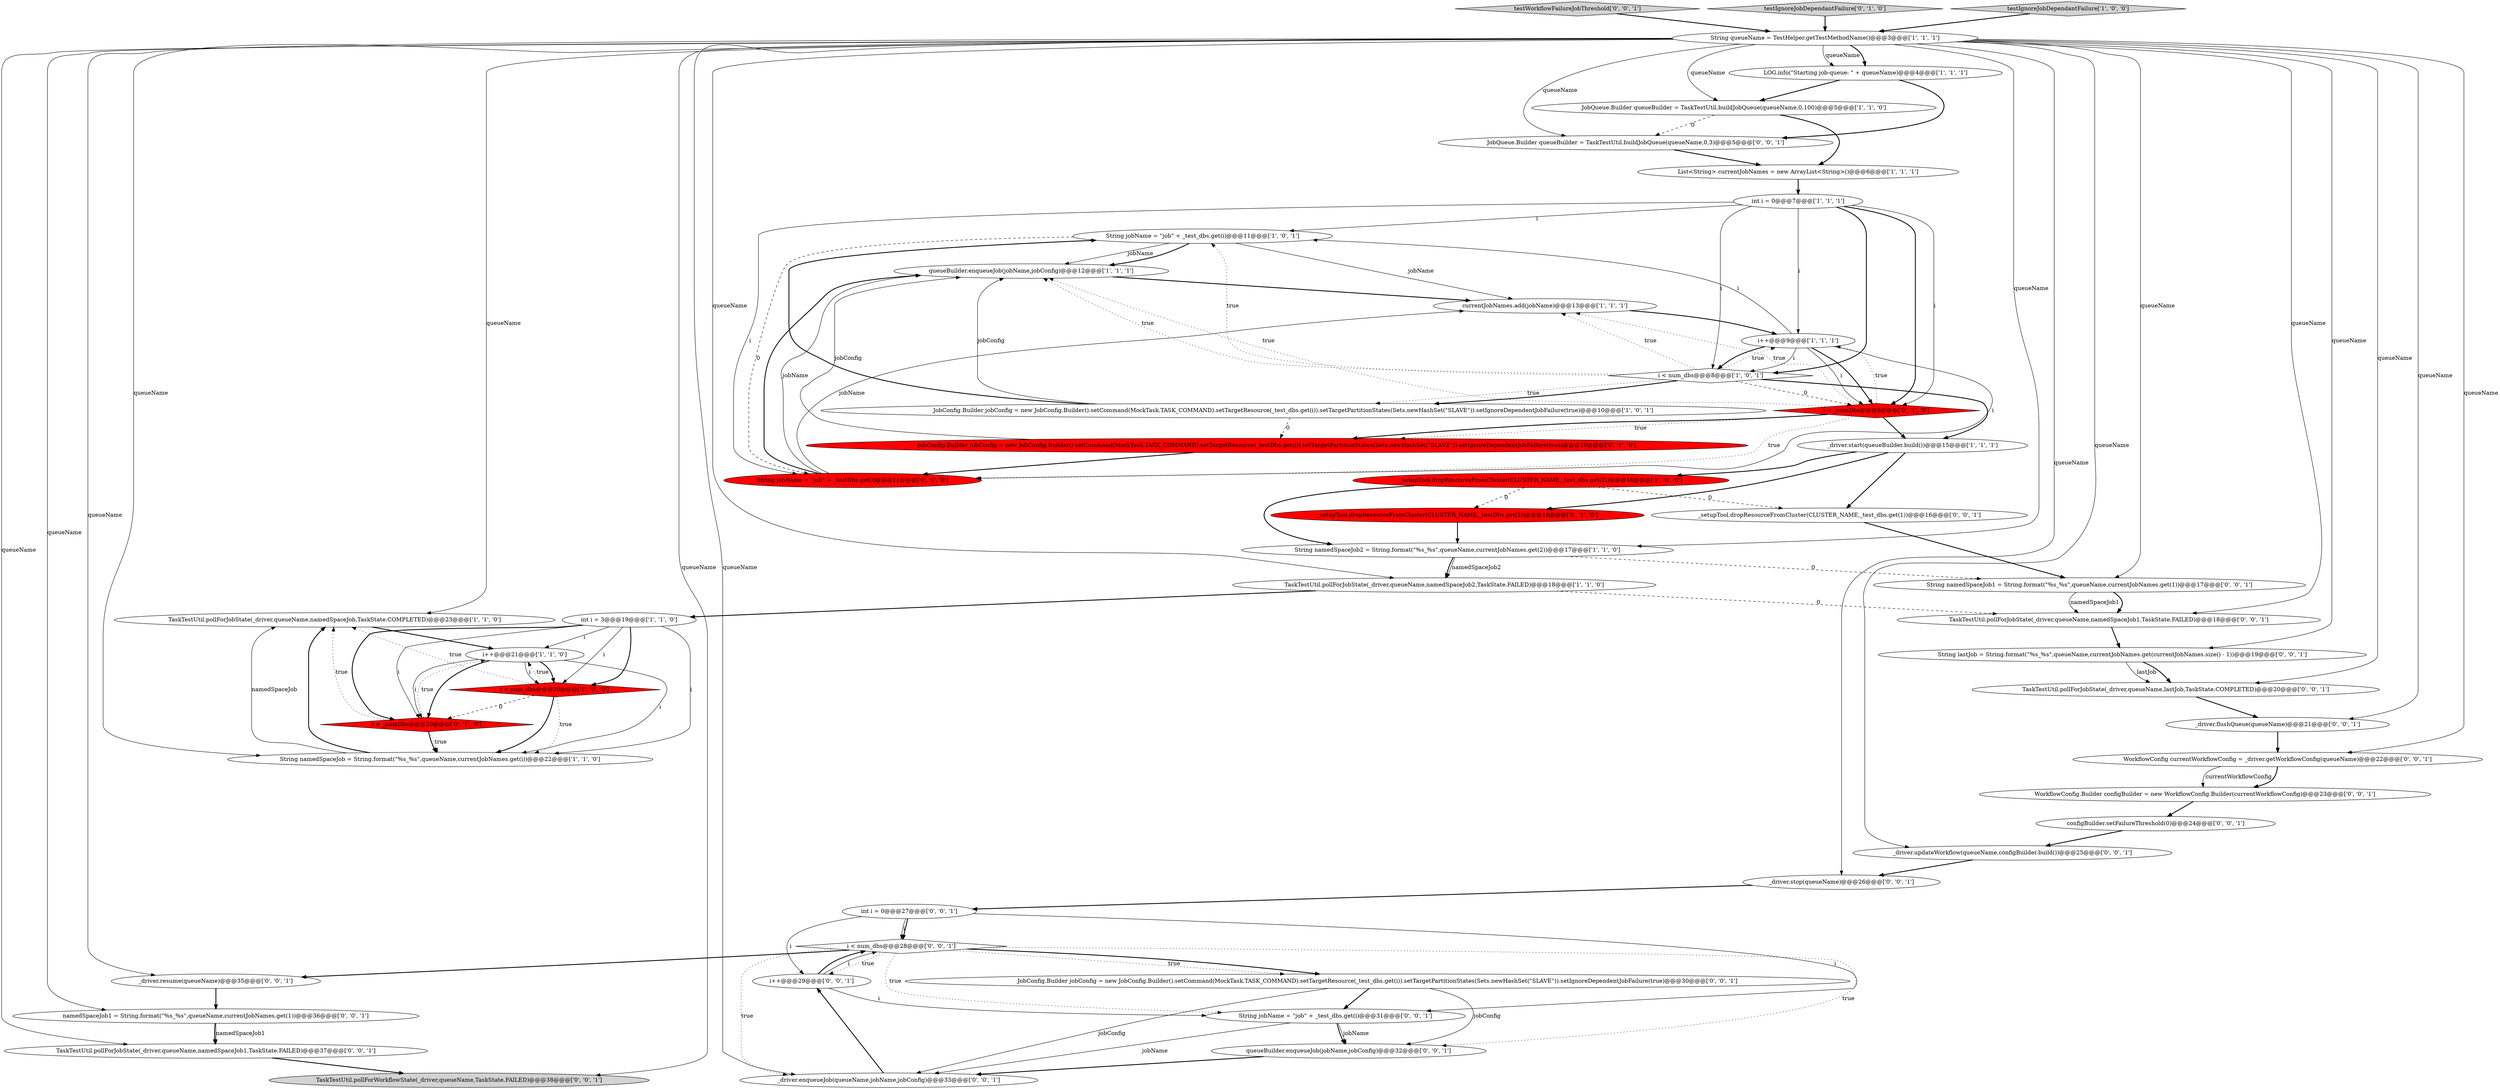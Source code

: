 digraph {
49 [style = filled, label = "TaskTestUtil.pollForJobState(_driver,queueName,lastJob,TaskState.COMPLETED)@@@20@@@['0', '0', '1']", fillcolor = white, shape = ellipse image = "AAA0AAABBB3BBB"];
15 [style = filled, label = "TaskTestUtil.pollForJobState(_driver,queueName,namedSpaceJob,TaskState.COMPLETED)@@@23@@@['1', '1', '0']", fillcolor = white, shape = ellipse image = "AAA0AAABBB1BBB"];
30 [style = filled, label = "i < num_dbs@@@28@@@['0', '0', '1']", fillcolor = white, shape = diamond image = "AAA0AAABBB3BBB"];
14 [style = filled, label = "LOG.info(\"Starting job-queue: \" + queueName)@@@4@@@['1', '1', '1']", fillcolor = white, shape = ellipse image = "AAA0AAABBB1BBB"];
31 [style = filled, label = "testWorkflowFailureJobThreshold['0', '0', '1']", fillcolor = lightgray, shape = diamond image = "AAA0AAABBB3BBB"];
16 [style = filled, label = "queueBuilder.enqueueJob(jobName,jobConfig)@@@12@@@['1', '1', '1']", fillcolor = white, shape = ellipse image = "AAA0AAABBB1BBB"];
9 [style = filled, label = "String jobName = \"job\" + _test_dbs.get(i)@@@11@@@['1', '0', '1']", fillcolor = white, shape = ellipse image = "AAA0AAABBB1BBB"];
44 [style = filled, label = "i++@@@29@@@['0', '0', '1']", fillcolor = white, shape = ellipse image = "AAA0AAABBB3BBB"];
11 [style = filled, label = "i++@@@9@@@['1', '1', '1']", fillcolor = white, shape = ellipse image = "AAA0AAABBB1BBB"];
26 [style = filled, label = "_setupTool.dropResourceFromCluster(CLUSTER_NAME,_testDbs.get(2))@@@16@@@['0', '1', '0']", fillcolor = red, shape = ellipse image = "AAA1AAABBB2BBB"];
33 [style = filled, label = "String jobName = \"job\" + _test_dbs.get(i)@@@31@@@['0', '0', '1']", fillcolor = white, shape = ellipse image = "AAA0AAABBB3BBB"];
24 [style = filled, label = "i < _numDbs@@@20@@@['0', '1', '0']", fillcolor = red, shape = diamond image = "AAA1AAABBB2BBB"];
2 [style = filled, label = "String queueName = TestHelper.getTestMethodName()@@@3@@@['1', '1', '1']", fillcolor = white, shape = ellipse image = "AAA0AAABBB1BBB"];
17 [style = filled, label = "TaskTestUtil.pollForJobState(_driver,queueName,namedSpaceJob2,TaskState.FAILED)@@@18@@@['1', '1', '0']", fillcolor = white, shape = ellipse image = "AAA0AAABBB1BBB"];
42 [style = filled, label = "namedSpaceJob1 = String.format(\"%s_%s\",queueName,currentJobNames.get(1))@@@36@@@['0', '0', '1']", fillcolor = white, shape = ellipse image = "AAA0AAABBB3BBB"];
43 [style = filled, label = "WorkflowConfig.Builder configBuilder = new WorkflowConfig.Builder(currentWorkflowConfig)@@@23@@@['0', '0', '1']", fillcolor = white, shape = ellipse image = "AAA0AAABBB3BBB"];
4 [style = filled, label = "int i = 3@@@19@@@['1', '1', '0']", fillcolor = white, shape = ellipse image = "AAA0AAABBB1BBB"];
18 [style = filled, label = "int i = 0@@@7@@@['1', '1', '1']", fillcolor = white, shape = ellipse image = "AAA0AAABBB1BBB"];
37 [style = filled, label = "_driver.flushQueue(queueName)@@@21@@@['0', '0', '1']", fillcolor = white, shape = ellipse image = "AAA0AAABBB3BBB"];
12 [style = filled, label = "_setupTool.dropResourceFromCluster(CLUSTER_NAME,_test_dbs.get(2))@@@16@@@['1', '0', '0']", fillcolor = red, shape = ellipse image = "AAA1AAABBB1BBB"];
5 [style = filled, label = "i < num_dbs@@@8@@@['1', '0', '1']", fillcolor = white, shape = diamond image = "AAA0AAABBB1BBB"];
47 [style = filled, label = "_setupTool.dropResourceFromCluster(CLUSTER_NAME,_test_dbs.get(1))@@@16@@@['0', '0', '1']", fillcolor = white, shape = ellipse image = "AAA0AAABBB3BBB"];
35 [style = filled, label = "TaskTestUtil.pollForJobState(_driver,queueName,namedSpaceJob1,TaskState.FAILED)@@@18@@@['0', '0', '1']", fillcolor = white, shape = ellipse image = "AAA0AAABBB3BBB"];
10 [style = filled, label = "i < num_dbs@@@20@@@['1', '0', '0']", fillcolor = red, shape = diamond image = "AAA1AAABBB1BBB"];
23 [style = filled, label = "JobConfig.Builder jobConfig = new JobConfig.Builder().setCommand(MockTask.TASK_COMMAND).setTargetResource(_testDbs.get(i)).setTargetPartitionStates(Sets.newHashSet(\"SLAVE\")).setIgnoreDependentJobFailure(true)@@@10@@@['0', '1', '0']", fillcolor = red, shape = ellipse image = "AAA1AAABBB2BBB"];
29 [style = filled, label = "queueBuilder.enqueueJob(jobName,jobConfig)@@@32@@@['0', '0', '1']", fillcolor = white, shape = ellipse image = "AAA0AAABBB3BBB"];
20 [style = filled, label = "currentJobNames.add(jobName)@@@13@@@['1', '1', '1']", fillcolor = white, shape = ellipse image = "AAA0AAABBB1BBB"];
27 [style = filled, label = "String lastJob = String.format(\"%s_%s\",queueName,currentJobNames.get(currentJobNames.size() - 1))@@@19@@@['0', '0', '1']", fillcolor = white, shape = ellipse image = "AAA0AAABBB3BBB"];
40 [style = filled, label = "JobQueue.Builder queueBuilder = TaskTestUtil.buildJobQueue(queueName,0,3)@@@5@@@['0', '0', '1']", fillcolor = white, shape = ellipse image = "AAA0AAABBB3BBB"];
32 [style = filled, label = "_driver.updateWorkflow(queueName,configBuilder.build())@@@25@@@['0', '0', '1']", fillcolor = white, shape = ellipse image = "AAA0AAABBB3BBB"];
38 [style = filled, label = "configBuilder.setFailureThreshold(0)@@@24@@@['0', '0', '1']", fillcolor = white, shape = ellipse image = "AAA0AAABBB3BBB"];
3 [style = filled, label = "_driver.start(queueBuilder.build())@@@15@@@['1', '1', '1']", fillcolor = white, shape = ellipse image = "AAA0AAABBB1BBB"];
0 [style = filled, label = "i++@@@21@@@['1', '1', '0']", fillcolor = white, shape = ellipse image = "AAA0AAABBB1BBB"];
7 [style = filled, label = "JobQueue.Builder queueBuilder = TaskTestUtil.buildJobQueue(queueName,0,100)@@@5@@@['1', '1', '0']", fillcolor = white, shape = ellipse image = "AAA0AAABBB1BBB"];
34 [style = filled, label = "TaskTestUtil.pollForWorkflowState(_driver,queueName,TaskState.FAILED)@@@38@@@['0', '0', '1']", fillcolor = lightgray, shape = ellipse image = "AAA0AAABBB3BBB"];
39 [style = filled, label = "_driver.resume(queueName)@@@35@@@['0', '0', '1']", fillcolor = white, shape = ellipse image = "AAA0AAABBB3BBB"];
1 [style = filled, label = "JobConfig.Builder jobConfig = new JobConfig.Builder().setCommand(MockTask.TASK_COMMAND).setTargetResource(_test_dbs.get(i)).setTargetPartitionStates(Sets.newHashSet(\"SLAVE\")).setIgnoreDependentJobFailure(true)@@@10@@@['1', '0', '1']", fillcolor = white, shape = ellipse image = "AAA0AAABBB1BBB"];
50 [style = filled, label = "WorkflowConfig currentWorkflowConfig = _driver.getWorkflowConfig(queueName)@@@22@@@['0', '0', '1']", fillcolor = white, shape = ellipse image = "AAA0AAABBB3BBB"];
25 [style = filled, label = "String jobName = \"job\" + _testDbs.get(i)@@@11@@@['0', '1', '0']", fillcolor = red, shape = ellipse image = "AAA1AAABBB2BBB"];
22 [style = filled, label = "testIgnoreJobDependantFailure['0', '1', '0']", fillcolor = lightgray, shape = diamond image = "AAA0AAABBB2BBB"];
46 [style = filled, label = "String namedSpaceJob1 = String.format(\"%s_%s\",queueName,currentJobNames.get(1))@@@17@@@['0', '0', '1']", fillcolor = white, shape = ellipse image = "AAA0AAABBB3BBB"];
45 [style = filled, label = "TaskTestUtil.pollForJobState(_driver,queueName,namedSpaceJob1,TaskState.FAILED)@@@37@@@['0', '0', '1']", fillcolor = white, shape = ellipse image = "AAA0AAABBB3BBB"];
19 [style = filled, label = "String namedSpaceJob2 = String.format(\"%s_%s\",queueName,currentJobNames.get(2))@@@17@@@['1', '1', '0']", fillcolor = white, shape = ellipse image = "AAA0AAABBB1BBB"];
13 [style = filled, label = "testIgnoreJobDependantFailure['1', '0', '0']", fillcolor = lightgray, shape = diamond image = "AAA0AAABBB1BBB"];
21 [style = filled, label = "i < _numDbs@@@8@@@['0', '1', '0']", fillcolor = red, shape = diamond image = "AAA1AAABBB2BBB"];
36 [style = filled, label = "int i = 0@@@27@@@['0', '0', '1']", fillcolor = white, shape = ellipse image = "AAA0AAABBB3BBB"];
28 [style = filled, label = "_driver.enqueueJob(queueName,jobName,jobConfig)@@@33@@@['0', '0', '1']", fillcolor = white, shape = ellipse image = "AAA0AAABBB3BBB"];
48 [style = filled, label = "JobConfig.Builder jobConfig = new JobConfig.Builder().setCommand(MockTask.TASK_COMMAND).setTargetResource(_test_dbs.get(i)).setTargetPartitionStates(Sets.newHashSet(\"SLAVE\")).setIgnoreDependentJobFailure(true)@@@30@@@['0', '0', '1']", fillcolor = white, shape = ellipse image = "AAA0AAABBB3BBB"];
41 [style = filled, label = "_driver.stop(queueName)@@@26@@@['0', '0', '1']", fillcolor = white, shape = ellipse image = "AAA0AAABBB3BBB"];
6 [style = filled, label = "List<String> currentJobNames = new ArrayList<String>()@@@6@@@['1', '1', '1']", fillcolor = white, shape = ellipse image = "AAA0AAABBB1BBB"];
8 [style = filled, label = "String namedSpaceJob = String.format(\"%s_%s\",queueName,currentJobNames.get(i))@@@22@@@['1', '1', '0']", fillcolor = white, shape = ellipse image = "AAA0AAABBB1BBB"];
5->3 [style = bold, label=""];
10->8 [style = dotted, label="true"];
30->44 [style = dotted, label="true"];
40->6 [style = bold, label=""];
21->11 [style = dotted, label="true"];
42->45 [style = bold, label=""];
1->16 [style = solid, label="jobConfig"];
44->33 [style = solid, label="i"];
5->1 [style = dotted, label="true"];
17->35 [style = dashed, label="0"];
2->40 [style = solid, label="queueName"];
11->9 [style = solid, label="i"];
11->25 [style = solid, label="i"];
27->49 [style = solid, label="lastJob"];
9->20 [style = solid, label="jobName"];
50->43 [style = solid, label="currentWorkflowConfig"];
9->16 [style = solid, label="jobName"];
27->49 [style = bold, label=""];
9->16 [style = bold, label=""];
14->7 [style = bold, label=""];
2->14 [style = solid, label="queueName"];
12->26 [style = dashed, label="0"];
5->11 [style = dotted, label="true"];
48->28 [style = solid, label="jobConfig"];
10->8 [style = bold, label=""];
21->23 [style = dotted, label="true"];
15->0 [style = bold, label=""];
0->24 [style = bold, label=""];
2->14 [style = bold, label=""];
5->9 [style = dotted, label="true"];
24->8 [style = dotted, label="true"];
10->24 [style = dashed, label="0"];
21->3 [style = bold, label=""];
30->33 [style = dotted, label="true"];
25->16 [style = solid, label="jobName"];
18->9 [style = solid, label="i"];
33->29 [style = solid, label="jobName"];
2->37 [style = solid, label="queueName"];
23->25 [style = bold, label=""];
50->43 [style = bold, label=""];
21->20 [style = dotted, label="true"];
2->35 [style = solid, label="queueName"];
8->15 [style = solid, label="namedSpaceJob"];
2->8 [style = solid, label="queueName"];
31->2 [style = bold, label=""];
2->50 [style = solid, label="queueName"];
36->30 [style = solid, label="i"];
11->5 [style = solid, label="i"];
4->8 [style = solid, label="i"];
38->32 [style = bold, label=""];
33->29 [style = bold, label=""];
5->1 [style = bold, label=""];
36->30 [style = bold, label=""];
30->29 [style = dotted, label="true"];
2->34 [style = solid, label="queueName"];
19->46 [style = dashed, label="0"];
36->44 [style = solid, label="i"];
12->47 [style = dashed, label="0"];
24->0 [style = dotted, label="true"];
7->6 [style = bold, label=""];
0->8 [style = solid, label="i"];
48->33 [style = bold, label=""];
42->45 [style = solid, label="namedSpaceJob1"];
4->0 [style = solid, label="i"];
10->0 [style = dotted, label="true"];
2->19 [style = solid, label="queueName"];
21->16 [style = dotted, label="true"];
24->8 [style = bold, label=""];
30->28 [style = dotted, label="true"];
16->20 [style = bold, label=""];
39->42 [style = bold, label=""];
2->27 [style = solid, label="queueName"];
2->45 [style = solid, label="queueName"];
33->28 [style = solid, label="jobName"];
11->21 [style = solid, label="i"];
21->23 [style = bold, label=""];
44->30 [style = bold, label=""];
4->10 [style = bold, label=""];
49->37 [style = bold, label=""];
4->24 [style = bold, label=""];
8->15 [style = bold, label=""];
22->2 [style = bold, label=""];
6->18 [style = bold, label=""];
2->15 [style = solid, label="queueName"];
11->21 [style = bold, label=""];
3->26 [style = bold, label=""];
3->47 [style = bold, label=""];
19->17 [style = bold, label=""];
3->12 [style = bold, label=""];
26->19 [style = bold, label=""];
25->16 [style = bold, label=""];
1->9 [style = bold, label=""];
2->32 [style = solid, label="queueName"];
18->5 [style = solid, label="i"];
0->10 [style = solid, label="i"];
21->25 [style = dotted, label="true"];
11->5 [style = bold, label=""];
41->36 [style = bold, label=""];
43->38 [style = bold, label=""];
2->46 [style = solid, label="queueName"];
2->41 [style = solid, label="queueName"];
46->35 [style = bold, label=""];
5->16 [style = dotted, label="true"];
9->25 [style = dashed, label="0"];
18->11 [style = solid, label="i"];
5->21 [style = dashed, label="0"];
2->42 [style = solid, label="queueName"];
32->41 [style = bold, label=""];
18->25 [style = solid, label="i"];
18->21 [style = bold, label=""];
2->49 [style = solid, label="queueName"];
2->39 [style = solid, label="queueName"];
1->23 [style = dashed, label="0"];
36->33 [style = solid, label="i"];
17->4 [style = bold, label=""];
13->2 [style = bold, label=""];
20->11 [style = bold, label=""];
7->40 [style = dashed, label="0"];
44->30 [style = solid, label="i"];
35->27 [style = bold, label=""];
30->48 [style = dotted, label="true"];
47->46 [style = bold, label=""];
46->35 [style = solid, label="namedSpaceJob1"];
2->7 [style = solid, label="queueName"];
23->16 [style = solid, label="jobConfig"];
25->20 [style = solid, label="jobName"];
4->24 [style = solid, label="i"];
2->17 [style = solid, label="queueName"];
29->28 [style = bold, label=""];
10->15 [style = dotted, label="true"];
0->10 [style = bold, label=""];
2->28 [style = solid, label="queueName"];
18->5 [style = bold, label=""];
18->21 [style = solid, label="i"];
24->15 [style = dotted, label="true"];
0->24 [style = solid, label="i"];
4->10 [style = solid, label="i"];
48->29 [style = solid, label="jobConfig"];
28->44 [style = bold, label=""];
30->39 [style = bold, label=""];
5->20 [style = dotted, label="true"];
30->48 [style = bold, label=""];
12->19 [style = bold, label=""];
14->40 [style = bold, label=""];
19->17 [style = solid, label="namedSpaceJob2"];
45->34 [style = bold, label=""];
37->50 [style = bold, label=""];
}

